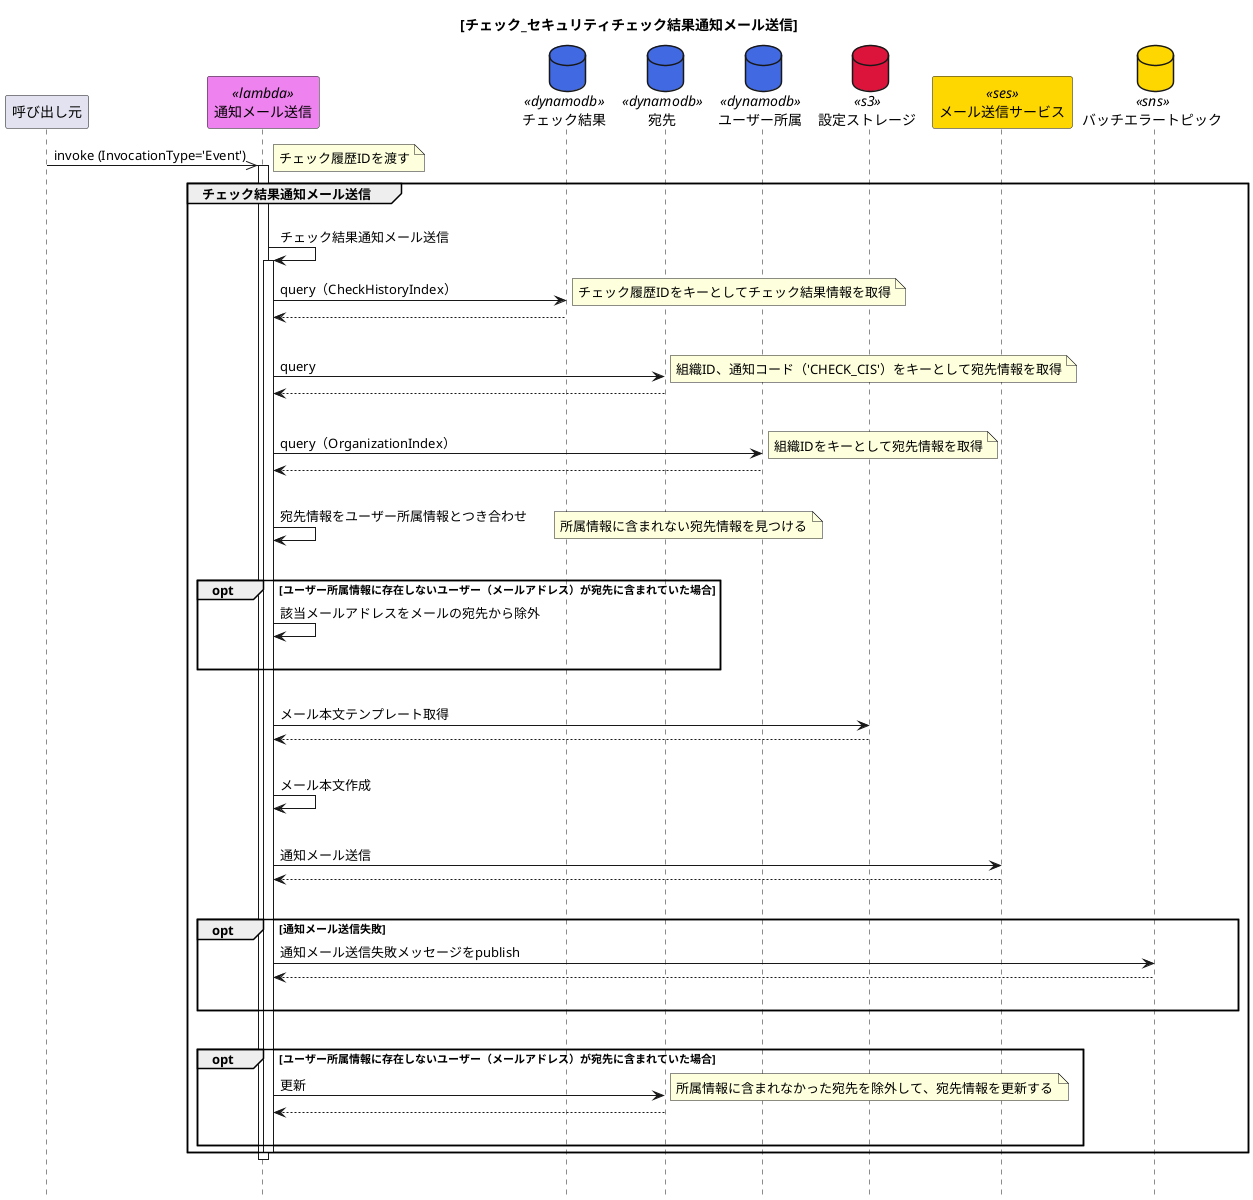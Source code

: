 @startuml{Function_チェック_セキュリティチェック結果通知メール送信.png}
title [チェック_セキュリティチェック結果通知メール送信]
hide footbox

participant 呼び出し元 as invoker
participant 通知メール送信 as func_mail_sending <<lambda>> #violet

database チェック結果 as table_check_results <<dynamodb>> #royalblue
database 宛先 as table_destinations <<dynamodb>> #royalblue
database ユーザー所属 as table_affiliation <<dynamodb>> #royalblue
database 設定ストレージ as storage <<s3>> #crimson
participant メール送信サービス as ses <<ses>> #gold
database バッチエラートピック as topic_batch_error <<sns>> #gold

invoker ->> func_mail_sending :invoke (InvocationType='Event')
note right :チェック履歴IDを渡す
activate func_mail_sending
    group チェック結果通知メール送信
    |||
    func_mail_sending -> func_mail_sending :チェック結果通知メール送信
    activate func_mail_sending
        func_mail_sending -> table_check_results :query（CheckHistoryIndex）
        note right :チェック履歴IDをキーとしてチェック結果情報を取得
        table_check_results --> func_mail_sending
        |||
        func_mail_sending -> table_destinations :query
        note right :組織ID、通知コード（'CHECK_CIS'）をキーとして宛先情報を取得
        table_destinations --> func_mail_sending
        |||
        func_mail_sending -> table_affiliation :query（OrganizationIndex）
        note right :組織IDをキーとして宛先情報を取得
        table_affiliation --> func_mail_sending
        |||
        func_mail_sending -> func_mail_sending :宛先情報をユーザー所属情報とつき合わせ
        note right :所属情報に含まれない宛先情報を見つける
        |||
        opt ユーザー所属情報に存在しないユーザー（メールアドレス）が宛先に含まれていた場合
            func_mail_sending -> func_mail_sending :該当メールアドレスをメールの宛先から除外
            |||
        end
        |||
        func_mail_sending -> storage :メール本文テンプレート取得
        storage --> func_mail_sending
        |||
        func_mail_sending -> func_mail_sending :メール本文作成
        |||
        func_mail_sending -> ses :通知メール送信
        ses --> func_mail_sending
        |||
        opt 通知メール送信失敗
            func_mail_sending -> topic_batch_error :通知メール送信失敗メッセージをpublish
            topic_batch_error --> func_mail_sending
            |||
        end
        |||
        opt ユーザー所属情報に存在しないユーザー（メールアドレス）が宛先に含まれていた場合
            func_mail_sending -> table_destinations :更新
            note right :所属情報に含まれなかった宛先を除外して、宛先情報を更新する
            table_destinations --> func_mail_sending
            |||
        end
    deactivate func_mail_sending
    end
deactivate func_mail_sending
|||
@enduml
